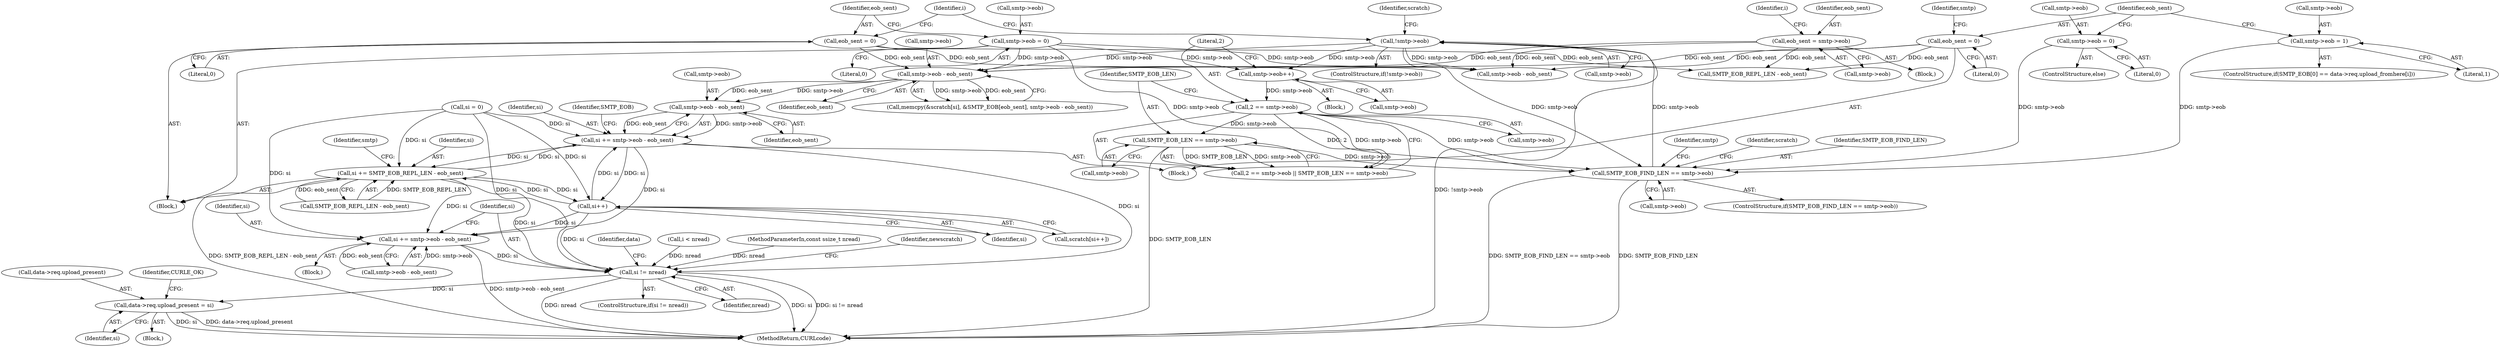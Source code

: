 digraph "0_curl_ba1dbd78e5f1ed67c1b8d37ac89d90e5e330b628@pointer" {
"1000270" [label="(Call,smtp->eob - eob_sent)"];
"1000263" [label="(Call,smtp->eob - eob_sent)"];
"1000330" [label="(Call,smtp->eob = 0)"];
"1000340" [label="(Call,!smtp->eob)"];
"1000307" [label="(Call,SMTP_EOB_FIND_LEN == smtp->eob)"];
"1000293" [label="(Call,smtp->eob = 0)"];
"1000227" [label="(Call,2 == smtp->eob)"];
"1000221" [label="(Call,smtp->eob++)"];
"1000232" [label="(Call,SMTP_EOB_LEN == smtp->eob)"];
"1000287" [label="(Call,smtp->eob = 1)"];
"1000187" [label="(Call,eob_sent = smtp->eob)"];
"1000335" [label="(Call,eob_sent = 0)"];
"1000298" [label="(Call,eob_sent = 0)"];
"1000268" [label="(Call,si += smtp->eob - eob_sent)"];
"1000325" [label="(Call,si += SMTP_EOB_REPL_LEN - eob_sent)"];
"1000347" [label="(Call,si++)"];
"1000377" [label="(Call,si += smtp->eob - eob_sent)"];
"1000385" [label="(Call,si != nread)"];
"1000405" [label="(Call,data->req.upload_present = si)"];
"1000267" [label="(Identifier,eob_sent)"];
"1000312" [label="(Block,)"];
"1000341" [label="(Call,smtp->eob)"];
"1000275" [label="(ControlStructure,if(SMTP_EOB[0] == data->req.upload_fromhere[i]))"];
"1000378" [label="(Identifier,si)"];
"1000339" [label="(ControlStructure,if(!smtp->eob))"];
"1000405" [label="(Call,data->req.upload_present = si)"];
"1000335" [label="(Call,eob_sent = 0)"];
"1000197" [label="(Call,si = 0)"];
"1000270" [label="(Call,smtp->eob - eob_sent)"];
"1000232" [label="(Call,SMTP_EOB_LEN == smtp->eob)"];
"1000264" [label="(Call,smtp->eob)"];
"1000292" [label="(ControlStructure,else)"];
"1000327" [label="(Call,SMTP_EOB_REPL_LEN - eob_sent)"];
"1000342" [label="(Identifier,smtp)"];
"1000332" [label="(Identifier,smtp)"];
"1000348" [label="(Identifier,si)"];
"1000384" [label="(ControlStructure,if(si != nread))"];
"1000298" [label="(Call,eob_sent = 0)"];
"1000334" [label="(Literal,0)"];
"1000331" [label="(Call,smtp->eob)"];
"1000278" [label="(Identifier,SMTP_EOB)"];
"1000386" [label="(Identifier,si)"];
"1000300" [label="(Literal,0)"];
"1000233" [label="(Identifier,SMTP_EOB_LEN)"];
"1000291" [label="(Literal,1)"];
"1000316" [label="(Identifier,scratch)"];
"1000411" [label="(Identifier,si)"];
"1000204" [label="(Identifier,i)"];
"1000362" [label="(Block,)"];
"1000377" [label="(Call,si += smtp->eob - eob_sent)"];
"1000417" [label="(MethodReturn,CURLcode)"];
"1000297" [label="(Literal,0)"];
"1000337" [label="(Literal,0)"];
"1000287" [label="(Call,smtp->eob = 1)"];
"1000325" [label="(Call,si += SMTP_EOB_REPL_LEN - eob_sent)"];
"1000347" [label="(Call,si++)"];
"1000379" [label="(Call,smtp->eob - eob_sent)"];
"1000387" [label="(Identifier,nread)"];
"1000416" [label="(Identifier,CURLE_OK)"];
"1000229" [label="(Call,smtp->eob)"];
"1000340" [label="(Call,!smtp->eob)"];
"1000322" [label="(Call,SMTP_EOB_REPL_LEN - eob_sent)"];
"1000222" [label="(Call,smtp->eob)"];
"1000189" [label="(Call,smtp->eob)"];
"1000309" [label="(Call,smtp->eob)"];
"1000392" [label="(Identifier,data)"];
"1000221" [label="(Call,smtp->eob++)"];
"1000406" [label="(Call,data->req.upload_present)"];
"1000200" [label="(Call,i < nread)"];
"1000263" [label="(Call,smtp->eob - eob_sent)"];
"1000274" [label="(Identifier,eob_sent)"];
"1000227" [label="(Call,2 == smtp->eob)"];
"1000294" [label="(Call,smtp->eob)"];
"1000357" [label="(Call,smtp->eob - eob_sent)"];
"1000226" [label="(Call,2 == smtp->eob || SMTP_EOB_LEN == smtp->eob)"];
"1000336" [label="(Identifier,eob_sent)"];
"1000293" [label="(Call,smtp->eob = 0)"];
"1000228" [label="(Literal,2)"];
"1000254" [label="(Call,memcpy(&scratch[si], &SMTP_EOB[eob_sent], smtp->eob - eob_sent))"];
"1000346" [label="(Identifier,scratch)"];
"1000288" [label="(Call,smtp->eob)"];
"1000307" [label="(Call,SMTP_EOB_FIND_LEN == smtp->eob)"];
"1000308" [label="(Identifier,SMTP_EOB_FIND_LEN)"];
"1000119" [label="(Block,)"];
"1000220" [label="(Block,)"];
"1000234" [label="(Call,smtp->eob)"];
"1000195" [label="(Identifier,i)"];
"1000253" [label="(Block,)"];
"1000345" [label="(Call,scratch[si++])"];
"1000118" [label="(MethodParameterIn,const ssize_t nread)"];
"1000388" [label="(Block,)"];
"1000271" [label="(Call,smtp->eob)"];
"1000188" [label="(Identifier,eob_sent)"];
"1000306" [label="(ControlStructure,if(SMTP_EOB_FIND_LEN == smtp->eob))"];
"1000303" [label="(Identifier,smtp)"];
"1000414" [label="(Identifier,newscratch)"];
"1000269" [label="(Identifier,si)"];
"1000299" [label="(Identifier,eob_sent)"];
"1000268" [label="(Call,si += smtp->eob - eob_sent)"];
"1000330" [label="(Call,smtp->eob = 0)"];
"1000187" [label="(Call,eob_sent = smtp->eob)"];
"1000326" [label="(Identifier,si)"];
"1000385" [label="(Call,si != nread)"];
"1000270" -> "1000268"  [label="AST: "];
"1000270" -> "1000274"  [label="CFG: "];
"1000271" -> "1000270"  [label="AST: "];
"1000274" -> "1000270"  [label="AST: "];
"1000268" -> "1000270"  [label="CFG: "];
"1000270" -> "1000268"  [label="DDG: smtp->eob"];
"1000270" -> "1000268"  [label="DDG: eob_sent"];
"1000263" -> "1000270"  [label="DDG: smtp->eob"];
"1000263" -> "1000270"  [label="DDG: eob_sent"];
"1000263" -> "1000254"  [label="AST: "];
"1000263" -> "1000267"  [label="CFG: "];
"1000264" -> "1000263"  [label="AST: "];
"1000267" -> "1000263"  [label="AST: "];
"1000254" -> "1000263"  [label="CFG: "];
"1000263" -> "1000254"  [label="DDG: smtp->eob"];
"1000263" -> "1000254"  [label="DDG: eob_sent"];
"1000330" -> "1000263"  [label="DDG: smtp->eob"];
"1000340" -> "1000263"  [label="DDG: smtp->eob"];
"1000187" -> "1000263"  [label="DDG: eob_sent"];
"1000335" -> "1000263"  [label="DDG: eob_sent"];
"1000298" -> "1000263"  [label="DDG: eob_sent"];
"1000330" -> "1000312"  [label="AST: "];
"1000330" -> "1000334"  [label="CFG: "];
"1000331" -> "1000330"  [label="AST: "];
"1000334" -> "1000330"  [label="AST: "];
"1000336" -> "1000330"  [label="CFG: "];
"1000330" -> "1000221"  [label="DDG: smtp->eob"];
"1000330" -> "1000307"  [label="DDG: smtp->eob"];
"1000330" -> "1000357"  [label="DDG: smtp->eob"];
"1000340" -> "1000339"  [label="AST: "];
"1000340" -> "1000341"  [label="CFG: "];
"1000341" -> "1000340"  [label="AST: "];
"1000346" -> "1000340"  [label="CFG: "];
"1000204" -> "1000340"  [label="CFG: "];
"1000340" -> "1000417"  [label="DDG: !smtp->eob"];
"1000340" -> "1000221"  [label="DDG: smtp->eob"];
"1000340" -> "1000307"  [label="DDG: smtp->eob"];
"1000307" -> "1000340"  [label="DDG: smtp->eob"];
"1000340" -> "1000357"  [label="DDG: smtp->eob"];
"1000307" -> "1000306"  [label="AST: "];
"1000307" -> "1000309"  [label="CFG: "];
"1000308" -> "1000307"  [label="AST: "];
"1000309" -> "1000307"  [label="AST: "];
"1000316" -> "1000307"  [label="CFG: "];
"1000342" -> "1000307"  [label="CFG: "];
"1000307" -> "1000417"  [label="DDG: SMTP_EOB_FIND_LEN == smtp->eob"];
"1000307" -> "1000417"  [label="DDG: SMTP_EOB_FIND_LEN"];
"1000293" -> "1000307"  [label="DDG: smtp->eob"];
"1000227" -> "1000307"  [label="DDG: smtp->eob"];
"1000232" -> "1000307"  [label="DDG: smtp->eob"];
"1000287" -> "1000307"  [label="DDG: smtp->eob"];
"1000293" -> "1000292"  [label="AST: "];
"1000293" -> "1000297"  [label="CFG: "];
"1000294" -> "1000293"  [label="AST: "];
"1000297" -> "1000293"  [label="AST: "];
"1000299" -> "1000293"  [label="CFG: "];
"1000227" -> "1000226"  [label="AST: "];
"1000227" -> "1000229"  [label="CFG: "];
"1000228" -> "1000227"  [label="AST: "];
"1000229" -> "1000227"  [label="AST: "];
"1000233" -> "1000227"  [label="CFG: "];
"1000226" -> "1000227"  [label="CFG: "];
"1000227" -> "1000226"  [label="DDG: 2"];
"1000227" -> "1000226"  [label="DDG: smtp->eob"];
"1000221" -> "1000227"  [label="DDG: smtp->eob"];
"1000227" -> "1000232"  [label="DDG: smtp->eob"];
"1000221" -> "1000220"  [label="AST: "];
"1000221" -> "1000222"  [label="CFG: "];
"1000222" -> "1000221"  [label="AST: "];
"1000228" -> "1000221"  [label="CFG: "];
"1000232" -> "1000226"  [label="AST: "];
"1000232" -> "1000234"  [label="CFG: "];
"1000233" -> "1000232"  [label="AST: "];
"1000234" -> "1000232"  [label="AST: "];
"1000226" -> "1000232"  [label="CFG: "];
"1000232" -> "1000417"  [label="DDG: SMTP_EOB_LEN"];
"1000232" -> "1000226"  [label="DDG: SMTP_EOB_LEN"];
"1000232" -> "1000226"  [label="DDG: smtp->eob"];
"1000287" -> "1000275"  [label="AST: "];
"1000287" -> "1000291"  [label="CFG: "];
"1000288" -> "1000287"  [label="AST: "];
"1000291" -> "1000287"  [label="AST: "];
"1000299" -> "1000287"  [label="CFG: "];
"1000187" -> "1000119"  [label="AST: "];
"1000187" -> "1000189"  [label="CFG: "];
"1000188" -> "1000187"  [label="AST: "];
"1000189" -> "1000187"  [label="AST: "];
"1000195" -> "1000187"  [label="CFG: "];
"1000187" -> "1000322"  [label="DDG: eob_sent"];
"1000187" -> "1000357"  [label="DDG: eob_sent"];
"1000335" -> "1000312"  [label="AST: "];
"1000335" -> "1000337"  [label="CFG: "];
"1000336" -> "1000335"  [label="AST: "];
"1000337" -> "1000335"  [label="AST: "];
"1000204" -> "1000335"  [label="CFG: "];
"1000335" -> "1000322"  [label="DDG: eob_sent"];
"1000335" -> "1000357"  [label="DDG: eob_sent"];
"1000298" -> "1000253"  [label="AST: "];
"1000298" -> "1000300"  [label="CFG: "];
"1000299" -> "1000298"  [label="AST: "];
"1000300" -> "1000298"  [label="AST: "];
"1000303" -> "1000298"  [label="CFG: "];
"1000298" -> "1000322"  [label="DDG: eob_sent"];
"1000298" -> "1000357"  [label="DDG: eob_sent"];
"1000268" -> "1000253"  [label="AST: "];
"1000269" -> "1000268"  [label="AST: "];
"1000278" -> "1000268"  [label="CFG: "];
"1000325" -> "1000268"  [label="DDG: si"];
"1000347" -> "1000268"  [label="DDG: si"];
"1000197" -> "1000268"  [label="DDG: si"];
"1000268" -> "1000325"  [label="DDG: si"];
"1000268" -> "1000347"  [label="DDG: si"];
"1000268" -> "1000377"  [label="DDG: si"];
"1000268" -> "1000385"  [label="DDG: si"];
"1000325" -> "1000312"  [label="AST: "];
"1000325" -> "1000327"  [label="CFG: "];
"1000326" -> "1000325"  [label="AST: "];
"1000327" -> "1000325"  [label="AST: "];
"1000332" -> "1000325"  [label="CFG: "];
"1000325" -> "1000417"  [label="DDG: SMTP_EOB_REPL_LEN - eob_sent"];
"1000327" -> "1000325"  [label="DDG: SMTP_EOB_REPL_LEN"];
"1000327" -> "1000325"  [label="DDG: eob_sent"];
"1000347" -> "1000325"  [label="DDG: si"];
"1000197" -> "1000325"  [label="DDG: si"];
"1000325" -> "1000347"  [label="DDG: si"];
"1000325" -> "1000377"  [label="DDG: si"];
"1000325" -> "1000385"  [label="DDG: si"];
"1000347" -> "1000345"  [label="AST: "];
"1000347" -> "1000348"  [label="CFG: "];
"1000348" -> "1000347"  [label="AST: "];
"1000345" -> "1000347"  [label="CFG: "];
"1000197" -> "1000347"  [label="DDG: si"];
"1000347" -> "1000377"  [label="DDG: si"];
"1000347" -> "1000385"  [label="DDG: si"];
"1000377" -> "1000362"  [label="AST: "];
"1000377" -> "1000379"  [label="CFG: "];
"1000378" -> "1000377"  [label="AST: "];
"1000379" -> "1000377"  [label="AST: "];
"1000386" -> "1000377"  [label="CFG: "];
"1000377" -> "1000417"  [label="DDG: smtp->eob - eob_sent"];
"1000379" -> "1000377"  [label="DDG: smtp->eob"];
"1000379" -> "1000377"  [label="DDG: eob_sent"];
"1000197" -> "1000377"  [label="DDG: si"];
"1000377" -> "1000385"  [label="DDG: si"];
"1000385" -> "1000384"  [label="AST: "];
"1000385" -> "1000387"  [label="CFG: "];
"1000386" -> "1000385"  [label="AST: "];
"1000387" -> "1000385"  [label="AST: "];
"1000392" -> "1000385"  [label="CFG: "];
"1000414" -> "1000385"  [label="CFG: "];
"1000385" -> "1000417"  [label="DDG: nread"];
"1000385" -> "1000417"  [label="DDG: si"];
"1000385" -> "1000417"  [label="DDG: si != nread"];
"1000197" -> "1000385"  [label="DDG: si"];
"1000200" -> "1000385"  [label="DDG: nread"];
"1000118" -> "1000385"  [label="DDG: nread"];
"1000385" -> "1000405"  [label="DDG: si"];
"1000405" -> "1000388"  [label="AST: "];
"1000405" -> "1000411"  [label="CFG: "];
"1000406" -> "1000405"  [label="AST: "];
"1000411" -> "1000405"  [label="AST: "];
"1000416" -> "1000405"  [label="CFG: "];
"1000405" -> "1000417"  [label="DDG: si"];
"1000405" -> "1000417"  [label="DDG: data->req.upload_present"];
}
